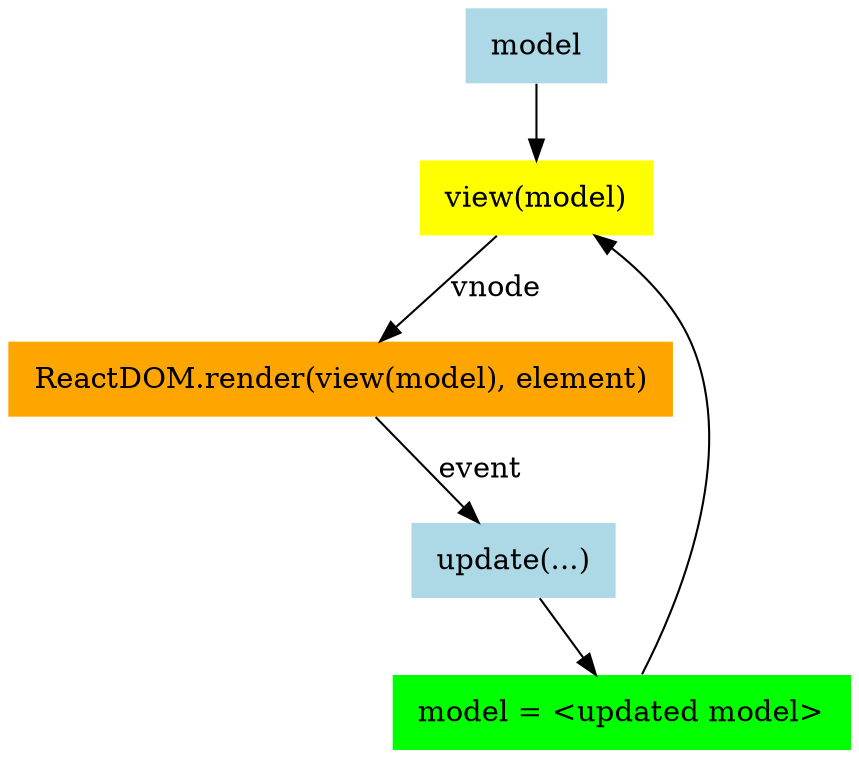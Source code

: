 digraph meiosistutorial {
  model [shape="plaintext", style="filled", fillcolor="lightblue", label=<
    <table border="0">
      <tr>
        <td>model</td>
      </tr>
    </table>
  >]

  view [shape="plaintext", style="filled", fillcolor="yellow", label=<
    <table border="0">
      <tr>
        <td>view(model)</td>
      </tr>
    </table>
  >]

  render [shape="plaintext", style="filled", fillcolor="orange", label=<
    <table border="0">
      <tr>
        <td>ReactDOM.render(view(model), element)</td>
      </tr>
    </table>
  >]

  update [shape="plaintext", style="filled", fillcolor="lightblue", label=<
    <table border="0">
      <tr>
        <td>update(...)</td>
      </tr>
    </table>
  >]

  modelupdate [shape="plaintext", style="filled", fillcolor="green", label=<
    <table border="0">
      <tr>
        <td>model = &lt;updated model&gt;</td>
      </tr>
    </table>
  >]

  model -> view
  view -> render [label="vnode"]
  render -> update [label="event"]
  update -> modelupdate
  modelupdate -> view
}